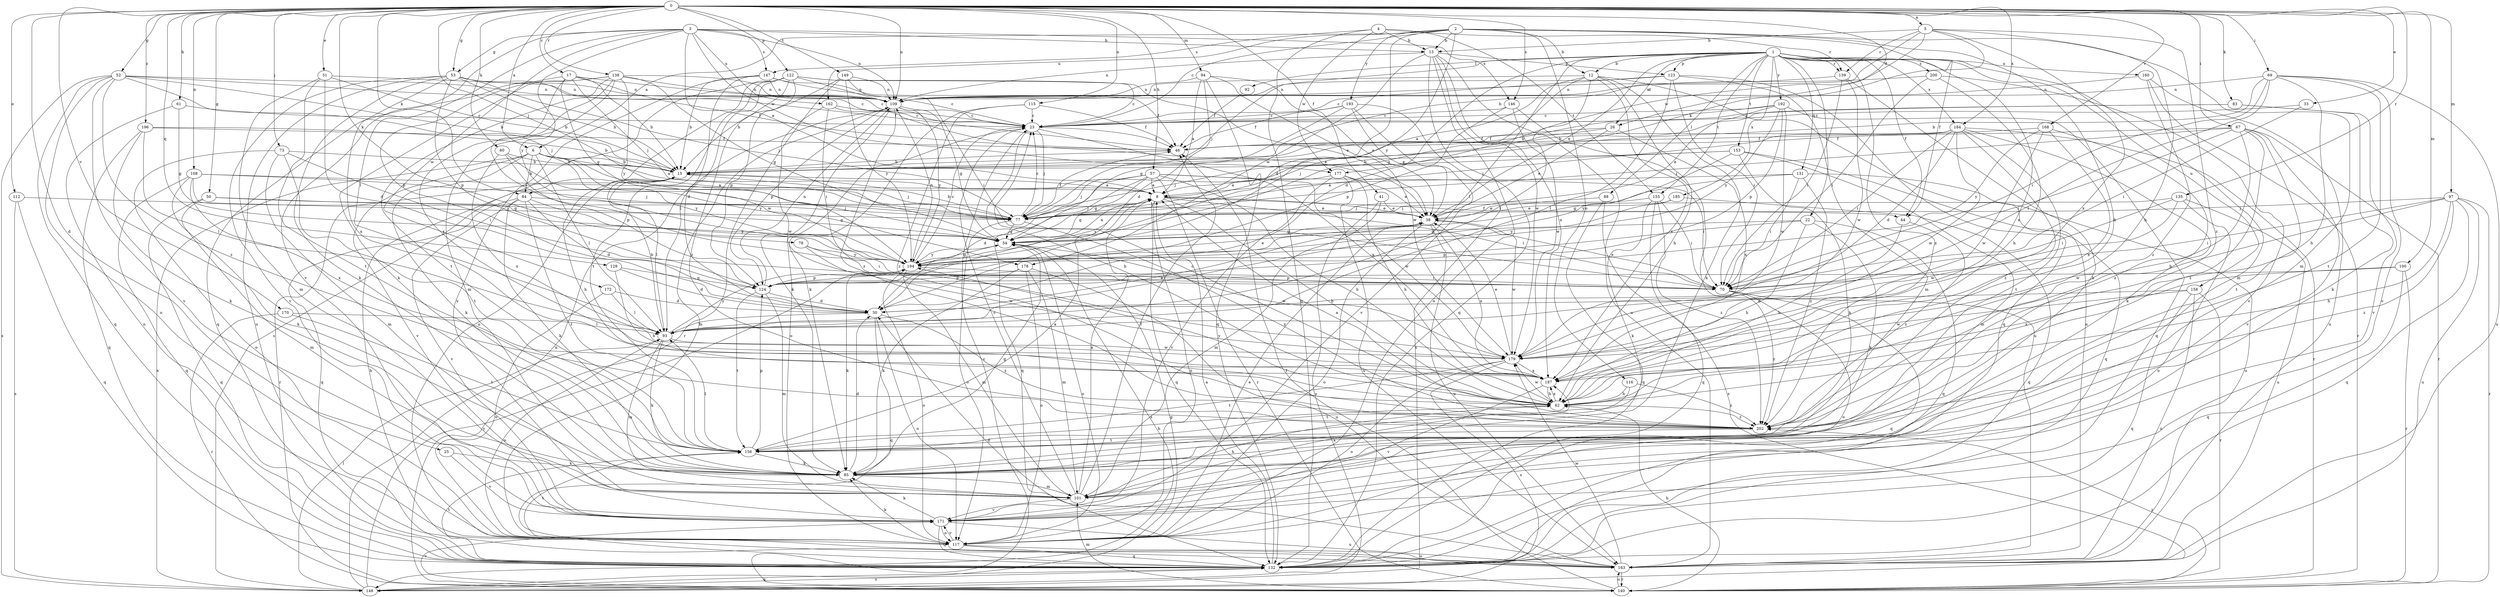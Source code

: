 strict digraph  {
0;
1;
2;
3;
4;
5;
6;
8;
12;
13;
15;
17;
22;
23;
25;
26;
30;
31;
33;
38;
41;
44;
46;
50;
52;
53;
54;
57;
61;
62;
67;
69;
70;
73;
77;
78;
80;
83;
84;
85;
88;
92;
93;
94;
97;
100;
101;
108;
109;
112;
115;
116;
117;
122;
123;
124;
129;
131;
132;
135;
138;
139;
140;
146;
147;
148;
149;
153;
155;
156;
158;
160;
162;
163;
168;
170;
171;
172;
177;
178;
179;
184;
185;
187;
192;
193;
194;
196;
200;
202;
0 -> 5  [label=a];
0 -> 6  [label=a];
0 -> 17  [label=c];
0 -> 25  [label=d];
0 -> 26  [label=d];
0 -> 31  [label=e];
0 -> 33  [label=e];
0 -> 41  [label=f];
0 -> 50  [label=g];
0 -> 52  [label=g];
0 -> 53  [label=g];
0 -> 57  [label=h];
0 -> 61  [label=h];
0 -> 67  [label=i];
0 -> 69  [label=i];
0 -> 73  [label=j];
0 -> 77  [label=j];
0 -> 78  [label=k];
0 -> 80  [label=k];
0 -> 83  [label=k];
0 -> 84  [label=k];
0 -> 94  [label=m];
0 -> 97  [label=m];
0 -> 100  [label=m];
0 -> 108  [label=n];
0 -> 109  [label=n];
0 -> 112  [label=o];
0 -> 115  [label=o];
0 -> 122  [label=p];
0 -> 129  [label=q];
0 -> 135  [label=r];
0 -> 138  [label=r];
0 -> 146  [label=s];
0 -> 149  [label=t];
0 -> 168  [label=v];
0 -> 170  [label=v];
0 -> 184  [label=x];
0 -> 196  [label=z];
1 -> 12  [label=b];
1 -> 22  [label=c];
1 -> 26  [label=d];
1 -> 30  [label=d];
1 -> 38  [label=e];
1 -> 44  [label=f];
1 -> 77  [label=j];
1 -> 88  [label=l];
1 -> 92  [label=l];
1 -> 93  [label=l];
1 -> 101  [label=m];
1 -> 123  [label=p];
1 -> 131  [label=q];
1 -> 139  [label=r];
1 -> 153  [label=t];
1 -> 155  [label=t];
1 -> 158  [label=u];
1 -> 160  [label=u];
1 -> 184  [label=x];
1 -> 185  [label=x];
1 -> 187  [label=x];
1 -> 192  [label=y];
1 -> 200  [label=z];
1 -> 202  [label=z];
2 -> 6  [label=a];
2 -> 12  [label=b];
2 -> 13  [label=b];
2 -> 23  [label=c];
2 -> 30  [label=d];
2 -> 44  [label=f];
2 -> 62  [label=h];
2 -> 101  [label=m];
2 -> 116  [label=o];
2 -> 162  [label=u];
2 -> 193  [label=y];
2 -> 194  [label=y];
3 -> 8  [label=a];
3 -> 13  [label=b];
3 -> 53  [label=g];
3 -> 93  [label=l];
3 -> 109  [label=n];
3 -> 146  [label=s];
3 -> 147  [label=s];
3 -> 162  [label=u];
3 -> 171  [label=v];
3 -> 172  [label=w];
3 -> 177  [label=w];
3 -> 194  [label=y];
4 -> 13  [label=b];
4 -> 132  [label=q];
4 -> 139  [label=r];
4 -> 147  [label=s];
4 -> 155  [label=t];
4 -> 177  [label=w];
5 -> 13  [label=b];
5 -> 15  [label=b];
5 -> 62  [label=h];
5 -> 84  [label=k];
5 -> 139  [label=r];
5 -> 177  [label=w];
5 -> 187  [label=x];
5 -> 202  [label=z];
6 -> 8  [label=a];
6 -> 15  [label=b];
6 -> 84  [label=k];
6 -> 85  [label=k];
6 -> 93  [label=l];
6 -> 148  [label=s];
6 -> 171  [label=v];
6 -> 178  [label=w];
6 -> 194  [label=y];
8 -> 38  [label=e];
8 -> 44  [label=f];
8 -> 54  [label=g];
8 -> 62  [label=h];
8 -> 70  [label=i];
8 -> 77  [label=j];
8 -> 117  [label=o];
8 -> 132  [label=q];
8 -> 194  [label=y];
12 -> 8  [label=a];
12 -> 54  [label=g];
12 -> 62  [label=h];
12 -> 85  [label=k];
12 -> 93  [label=l];
12 -> 109  [label=n];
12 -> 163  [label=u];
12 -> 187  [label=x];
13 -> 109  [label=n];
13 -> 117  [label=o];
13 -> 123  [label=p];
13 -> 132  [label=q];
13 -> 163  [label=u];
13 -> 178  [label=w];
13 -> 179  [label=w];
13 -> 187  [label=x];
15 -> 8  [label=a];
15 -> 62  [label=h];
15 -> 77  [label=j];
15 -> 93  [label=l];
15 -> 140  [label=r];
17 -> 15  [label=b];
17 -> 46  [label=f];
17 -> 54  [label=g];
17 -> 70  [label=i];
17 -> 77  [label=j];
17 -> 109  [label=n];
17 -> 124  [label=p];
22 -> 54  [label=g];
22 -> 62  [label=h];
22 -> 85  [label=k];
22 -> 124  [label=p];
22 -> 132  [label=q];
23 -> 46  [label=f];
23 -> 62  [label=h];
23 -> 77  [label=j];
23 -> 117  [label=o];
23 -> 187  [label=x];
25 -> 85  [label=k];
25 -> 171  [label=v];
26 -> 38  [label=e];
26 -> 46  [label=f];
26 -> 77  [label=j];
26 -> 187  [label=x];
30 -> 93  [label=l];
30 -> 117  [label=o];
30 -> 132  [label=q];
30 -> 202  [label=z];
31 -> 15  [label=b];
31 -> 30  [label=d];
31 -> 101  [label=m];
31 -> 109  [label=n];
31 -> 156  [label=t];
33 -> 23  [label=c];
33 -> 70  [label=i];
38 -> 54  [label=g];
38 -> 117  [label=o];
38 -> 163  [label=u];
38 -> 179  [label=w];
38 -> 187  [label=x];
41 -> 38  [label=e];
41 -> 101  [label=m];
41 -> 148  [label=s];
44 -> 62  [label=h];
44 -> 202  [label=z];
46 -> 15  [label=b];
50 -> 38  [label=e];
50 -> 54  [label=g];
50 -> 101  [label=m];
50 -> 132  [label=q];
52 -> 15  [label=b];
52 -> 23  [label=c];
52 -> 77  [label=j];
52 -> 109  [label=n];
52 -> 117  [label=o];
52 -> 132  [label=q];
52 -> 148  [label=s];
52 -> 171  [label=v];
52 -> 202  [label=z];
53 -> 15  [label=b];
53 -> 46  [label=f];
53 -> 77  [label=j];
53 -> 85  [label=k];
53 -> 109  [label=n];
53 -> 124  [label=p];
53 -> 163  [label=u];
53 -> 171  [label=v];
53 -> 187  [label=x];
54 -> 8  [label=a];
54 -> 117  [label=o];
54 -> 148  [label=s];
54 -> 179  [label=w];
54 -> 194  [label=y];
57 -> 8  [label=a];
57 -> 30  [label=d];
57 -> 54  [label=g];
57 -> 62  [label=h];
57 -> 70  [label=i];
57 -> 77  [label=j];
57 -> 132  [label=q];
57 -> 140  [label=r];
57 -> 179  [label=w];
61 -> 23  [label=c];
61 -> 54  [label=g];
61 -> 117  [label=o];
62 -> 23  [label=c];
62 -> 179  [label=w];
62 -> 187  [label=x];
62 -> 194  [label=y];
62 -> 202  [label=z];
67 -> 46  [label=f];
67 -> 62  [label=h];
67 -> 70  [label=i];
67 -> 77  [label=j];
67 -> 140  [label=r];
67 -> 156  [label=t];
67 -> 171  [label=v];
67 -> 202  [label=z];
69 -> 15  [label=b];
69 -> 62  [label=h];
69 -> 70  [label=i];
69 -> 93  [label=l];
69 -> 109  [label=n];
69 -> 156  [label=t];
69 -> 163  [label=u];
69 -> 171  [label=v];
70 -> 38  [label=e];
70 -> 117  [label=o];
70 -> 132  [label=q];
70 -> 202  [label=z];
73 -> 15  [label=b];
73 -> 70  [label=i];
73 -> 101  [label=m];
73 -> 117  [label=o];
73 -> 156  [label=t];
77 -> 15  [label=b];
77 -> 23  [label=c];
77 -> 46  [label=f];
77 -> 54  [label=g];
77 -> 117  [label=o];
77 -> 202  [label=z];
78 -> 70  [label=i];
78 -> 179  [label=w];
78 -> 194  [label=y];
80 -> 15  [label=b];
80 -> 124  [label=p];
80 -> 187  [label=x];
80 -> 194  [label=y];
83 -> 15  [label=b];
83 -> 23  [label=c];
83 -> 85  [label=k];
83 -> 171  [label=v];
84 -> 30  [label=d];
84 -> 77  [label=j];
84 -> 85  [label=k];
84 -> 132  [label=q];
84 -> 156  [label=t];
84 -> 171  [label=v];
84 -> 194  [label=y];
85 -> 30  [label=d];
85 -> 54  [label=g];
85 -> 101  [label=m];
88 -> 38  [label=e];
88 -> 132  [label=q];
88 -> 148  [label=s];
92 -> 46  [label=f];
93 -> 15  [label=b];
93 -> 38  [label=e];
93 -> 85  [label=k];
93 -> 101  [label=m];
93 -> 117  [label=o];
93 -> 179  [label=w];
93 -> 194  [label=y];
94 -> 8  [label=a];
94 -> 30  [label=d];
94 -> 38  [label=e];
94 -> 109  [label=n];
94 -> 132  [label=q];
94 -> 179  [label=w];
97 -> 62  [label=h];
97 -> 70  [label=i];
97 -> 77  [label=j];
97 -> 132  [label=q];
97 -> 140  [label=r];
97 -> 163  [label=u];
97 -> 179  [label=w];
97 -> 202  [label=z];
100 -> 124  [label=p];
100 -> 132  [label=q];
100 -> 140  [label=r];
100 -> 187  [label=x];
101 -> 8  [label=a];
101 -> 23  [label=c];
101 -> 46  [label=f];
101 -> 62  [label=h];
101 -> 171  [label=v];
101 -> 187  [label=x];
108 -> 8  [label=a];
108 -> 54  [label=g];
108 -> 77  [label=j];
108 -> 85  [label=k];
108 -> 132  [label=q];
108 -> 187  [label=x];
109 -> 23  [label=c];
109 -> 54  [label=g];
109 -> 85  [label=k];
109 -> 124  [label=p];
109 -> 194  [label=y];
109 -> 202  [label=z];
112 -> 77  [label=j];
112 -> 132  [label=q];
112 -> 148  [label=s];
115 -> 23  [label=c];
115 -> 46  [label=f];
115 -> 85  [label=k];
115 -> 202  [label=z];
116 -> 62  [label=h];
116 -> 156  [label=t];
116 -> 202  [label=z];
117 -> 38  [label=e];
117 -> 85  [label=k];
117 -> 109  [label=n];
117 -> 132  [label=q];
117 -> 156  [label=t];
117 -> 163  [label=u];
117 -> 171  [label=v];
122 -> 23  [label=c];
122 -> 38  [label=e];
122 -> 93  [label=l];
122 -> 109  [label=n];
122 -> 124  [label=p];
122 -> 148  [label=s];
122 -> 156  [label=t];
122 -> 163  [label=u];
122 -> 202  [label=z];
123 -> 23  [label=c];
123 -> 70  [label=i];
123 -> 93  [label=l];
123 -> 101  [label=m];
123 -> 109  [label=n];
123 -> 132  [label=q];
124 -> 30  [label=d];
124 -> 101  [label=m];
124 -> 109  [label=n];
124 -> 156  [label=t];
129 -> 30  [label=d];
129 -> 62  [label=h];
129 -> 124  [label=p];
131 -> 8  [label=a];
131 -> 54  [label=g];
131 -> 70  [label=i];
131 -> 163  [label=u];
131 -> 202  [label=z];
132 -> 8  [label=a];
132 -> 148  [label=s];
132 -> 156  [label=t];
135 -> 70  [label=i];
135 -> 77  [label=j];
135 -> 117  [label=o];
135 -> 163  [label=u];
135 -> 179  [label=w];
138 -> 23  [label=c];
138 -> 54  [label=g];
138 -> 85  [label=k];
138 -> 101  [label=m];
138 -> 109  [label=n];
138 -> 132  [label=q];
138 -> 156  [label=t];
138 -> 187  [label=x];
138 -> 194  [label=y];
139 -> 70  [label=i];
139 -> 85  [label=k];
139 -> 109  [label=n];
139 -> 179  [label=w];
140 -> 23  [label=c];
140 -> 46  [label=f];
140 -> 62  [label=h];
140 -> 101  [label=m];
140 -> 163  [label=u];
140 -> 171  [label=v];
140 -> 202  [label=z];
146 -> 23  [label=c];
146 -> 124  [label=p];
146 -> 163  [label=u];
146 -> 179  [label=w];
147 -> 15  [label=b];
147 -> 23  [label=c];
147 -> 30  [label=d];
147 -> 46  [label=f];
147 -> 109  [label=n];
147 -> 171  [label=v];
148 -> 54  [label=g];
148 -> 93  [label=l];
148 -> 109  [label=n];
148 -> 132  [label=q];
148 -> 194  [label=y];
149 -> 15  [label=b];
149 -> 70  [label=i];
149 -> 109  [label=n];
149 -> 140  [label=r];
149 -> 194  [label=y];
153 -> 15  [label=b];
153 -> 77  [label=j];
153 -> 85  [label=k];
153 -> 101  [label=m];
153 -> 132  [label=q];
153 -> 194  [label=y];
155 -> 70  [label=i];
155 -> 77  [label=j];
155 -> 85  [label=k];
155 -> 132  [label=q];
155 -> 202  [label=z];
156 -> 8  [label=a];
156 -> 62  [label=h];
156 -> 85  [label=k];
156 -> 93  [label=l];
156 -> 124  [label=p];
158 -> 30  [label=d];
158 -> 132  [label=q];
158 -> 140  [label=r];
158 -> 163  [label=u];
158 -> 179  [label=w];
160 -> 109  [label=n];
160 -> 140  [label=r];
160 -> 163  [label=u];
160 -> 202  [label=z];
162 -> 23  [label=c];
162 -> 38  [label=e];
162 -> 70  [label=i];
162 -> 179  [label=w];
163 -> 15  [label=b];
163 -> 30  [label=d];
163 -> 140  [label=r];
163 -> 179  [label=w];
168 -> 46  [label=f];
168 -> 179  [label=w];
168 -> 187  [label=x];
168 -> 194  [label=y];
168 -> 202  [label=z];
170 -> 93  [label=l];
170 -> 140  [label=r];
170 -> 156  [label=t];
171 -> 85  [label=k];
171 -> 117  [label=o];
171 -> 132  [label=q];
171 -> 163  [label=u];
172 -> 30  [label=d];
172 -> 93  [label=l];
172 -> 117  [label=o];
177 -> 8  [label=a];
177 -> 38  [label=e];
177 -> 62  [label=h];
177 -> 163  [label=u];
177 -> 171  [label=v];
178 -> 85  [label=k];
178 -> 101  [label=m];
178 -> 117  [label=o];
178 -> 124  [label=p];
178 -> 163  [label=u];
179 -> 38  [label=e];
179 -> 117  [label=o];
179 -> 148  [label=s];
179 -> 156  [label=t];
179 -> 187  [label=x];
184 -> 30  [label=d];
184 -> 46  [label=f];
184 -> 70  [label=i];
184 -> 77  [label=j];
184 -> 85  [label=k];
184 -> 140  [label=r];
184 -> 156  [label=t];
184 -> 179  [label=w];
184 -> 202  [label=z];
185 -> 38  [label=e];
185 -> 132  [label=q];
185 -> 194  [label=y];
187 -> 62  [label=h];
187 -> 171  [label=v];
192 -> 15  [label=b];
192 -> 23  [label=c];
192 -> 38  [label=e];
192 -> 124  [label=p];
192 -> 132  [label=q];
192 -> 179  [label=w];
192 -> 194  [label=y];
193 -> 23  [label=c];
193 -> 38  [label=e];
193 -> 46  [label=f];
193 -> 54  [label=g];
193 -> 148  [label=s];
193 -> 171  [label=v];
194 -> 23  [label=c];
194 -> 38  [label=e];
194 -> 54  [label=g];
194 -> 70  [label=i];
194 -> 85  [label=k];
194 -> 101  [label=m];
194 -> 109  [label=n];
194 -> 117  [label=o];
194 -> 124  [label=p];
196 -> 15  [label=b];
196 -> 46  [label=f];
196 -> 85  [label=k];
196 -> 93  [label=l];
196 -> 132  [label=q];
200 -> 62  [label=h];
200 -> 70  [label=i];
200 -> 109  [label=n];
200 -> 171  [label=v];
202 -> 8  [label=a];
202 -> 156  [label=t];
}
